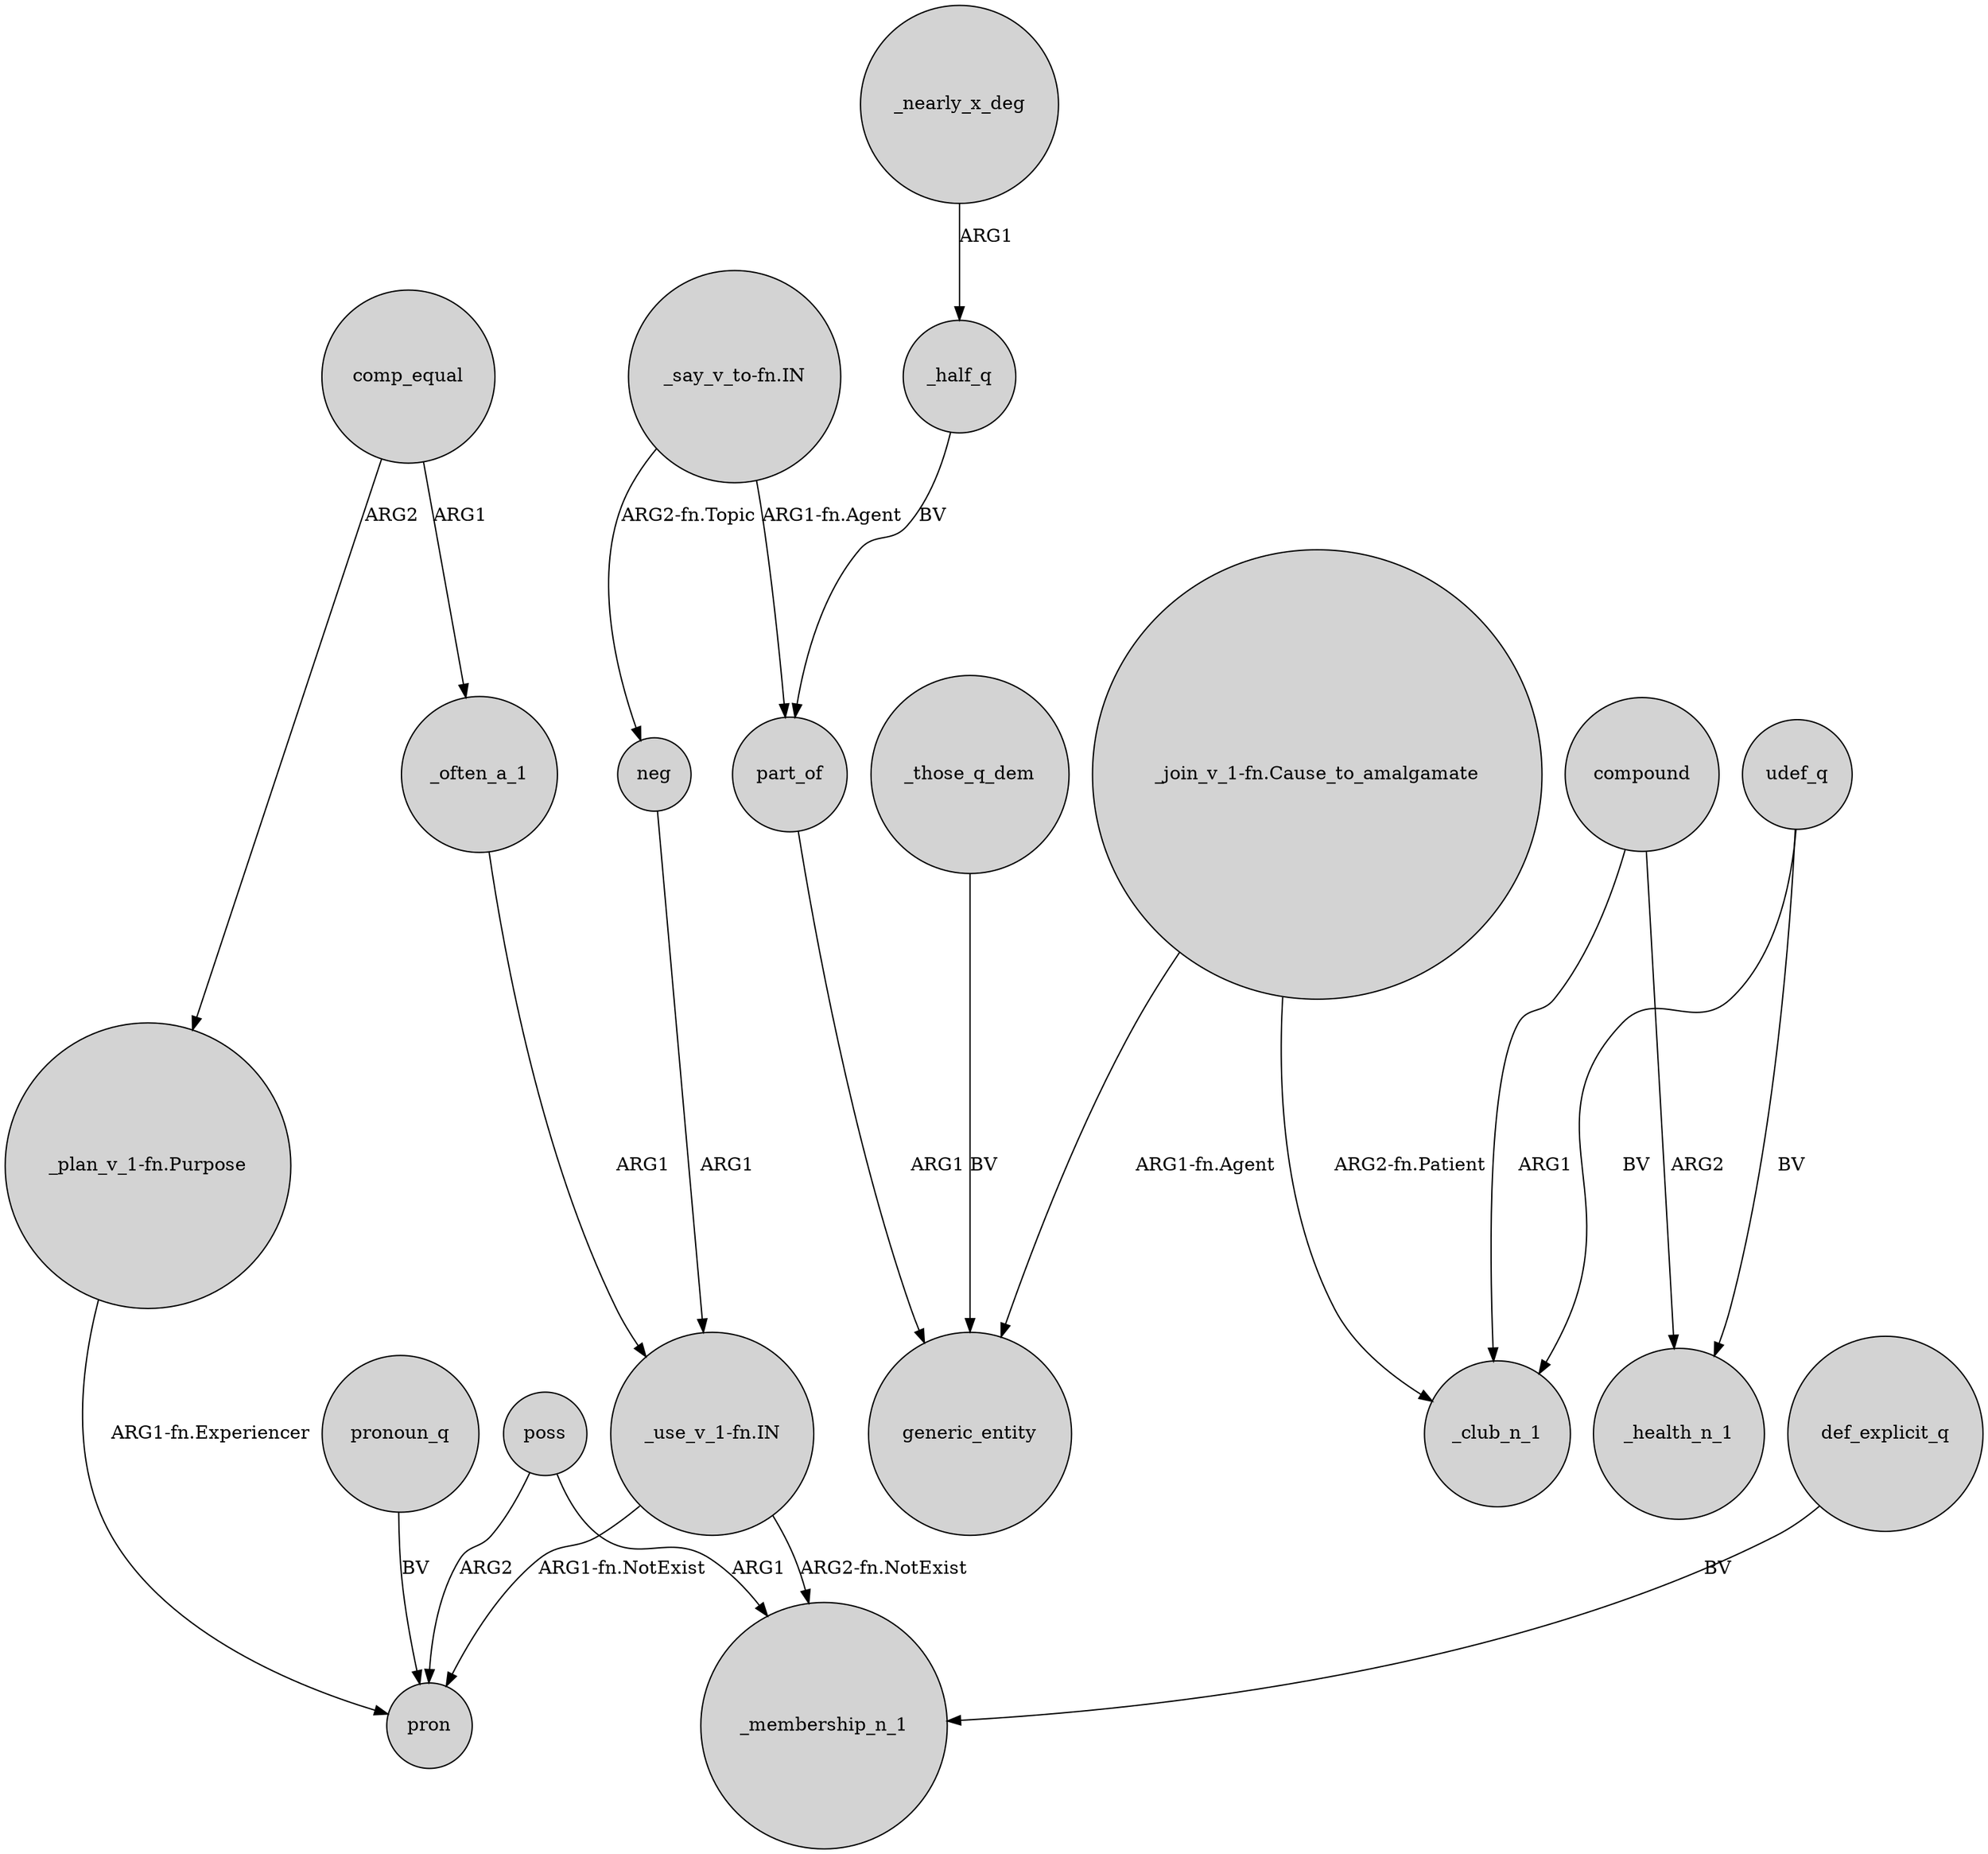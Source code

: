 digraph {
	node [shape=circle style=filled]
	comp_equal -> "_plan_v_1-fn.Purpose" [label=ARG2]
	"_use_v_1-fn.IN" -> _membership_n_1 [label="ARG2-fn.NotExist"]
	poss -> pron [label=ARG2]
	comp_equal -> _often_a_1 [label=ARG1]
	"_join_v_1-fn.Cause_to_amalgamate" -> _club_n_1 [label="ARG2-fn.Patient"]
	_often_a_1 -> "_use_v_1-fn.IN" [label=ARG1]
	"_plan_v_1-fn.Purpose" -> pron [label="ARG1-fn.Experiencer"]
	"_use_v_1-fn.IN" -> pron [label="ARG1-fn.NotExist"]
	"_say_v_to-fn.IN" -> part_of [label="ARG1-fn.Agent"]
	def_explicit_q -> _membership_n_1 [label=BV]
	part_of -> generic_entity [label=ARG1]
	pronoun_q -> pron [label=BV]
	udef_q -> _club_n_1 [label=BV]
	compound -> _health_n_1 [label=ARG2]
	"_join_v_1-fn.Cause_to_amalgamate" -> generic_entity [label="ARG1-fn.Agent"]
	compound -> _club_n_1 [label=ARG1]
	udef_q -> _health_n_1 [label=BV]
	_half_q -> part_of [label=BV]
	_nearly_x_deg -> _half_q [label=ARG1]
	"_say_v_to-fn.IN" -> neg [label="ARG2-fn.Topic"]
	poss -> _membership_n_1 [label=ARG1]
	_those_q_dem -> generic_entity [label=BV]
	neg -> "_use_v_1-fn.IN" [label=ARG1]
}
